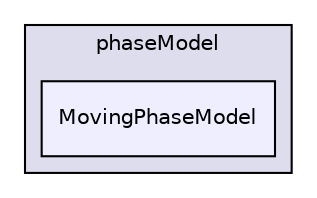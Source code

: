 digraph "applications/solvers/multiphase/icoReactingMultiphaseInterFoam/phasesSystem/phaseModel/MovingPhaseModel" {
  bgcolor=transparent;
  compound=true
  node [ fontsize="10", fontname="Helvetica"];
  edge [ labelfontsize="10", labelfontname="Helvetica"];
  subgraph clusterdir_dc11da56fd3d81c2bd39ac0cf0e67dd2 {
    graph [ bgcolor="#ddddee", pencolor="black", label="phaseModel" fontname="Helvetica", fontsize="10", URL="dir_dc11da56fd3d81c2bd39ac0cf0e67dd2.html"]
  dir_d461c9911d124db601a36932928e5d24 [shape=box, label="MovingPhaseModel", style="filled", fillcolor="#eeeeff", pencolor="black", URL="dir_d461c9911d124db601a36932928e5d24.html"];
  }
}
